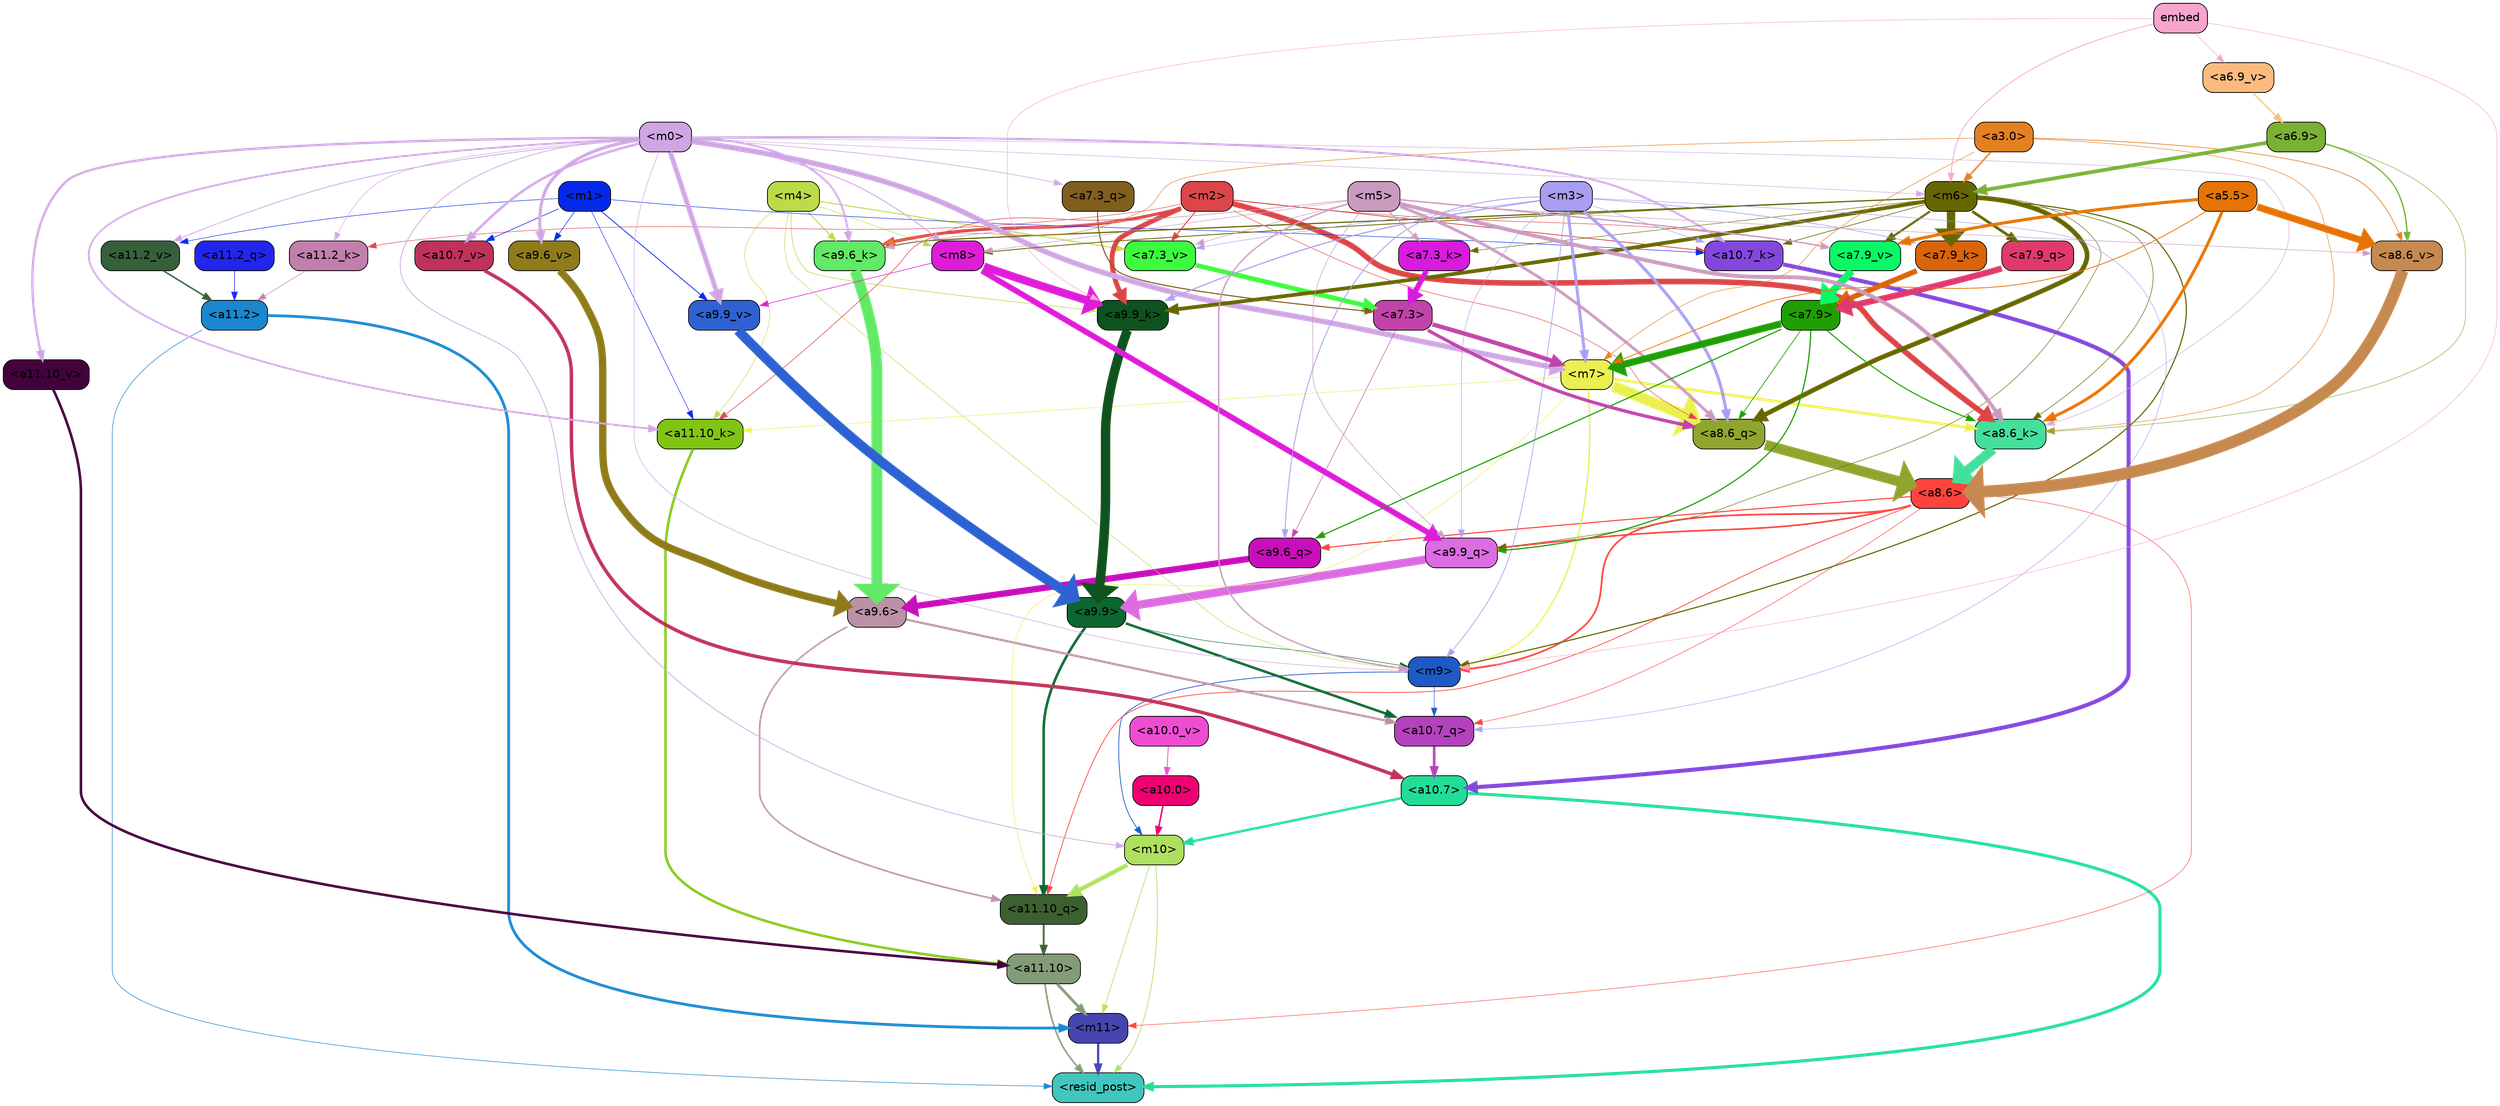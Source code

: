 strict digraph "" {
	graph [bgcolor=transparent,
		layout=dot,
		overlap=false,
		splines=true
	];
	"<m11>"	[color=black,
		fillcolor="#4644af",
		fontname=Helvetica,
		shape=box,
		style="filled, rounded"];
	"<resid_post>"	[color=black,
		fillcolor="#41c6bf",
		fontname=Helvetica,
		shape=box,
		style="filled, rounded"];
	"<m11>" -> "<resid_post>"	[color="#4644af",
		penwidth=2.702841281890869];
	"<a11.10>"	[color=black,
		fillcolor="#839c78",
		fontname=Helvetica,
		shape=box,
		style="filled, rounded"];
	"<a11.10>" -> "<m11>"	[color="#839c78",
		penwidth=3.3565988540649414];
	"<a11.10>" -> "<resid_post>"	[color="#839c78",
		penwidth=1.9347846508026123];
	"<a11.2>"	[color=black,
		fillcolor="#1a87cf",
		fontname=Helvetica,
		shape=box,
		style="filled, rounded"];
	"<a11.2>" -> "<m11>"	[color="#1a87cf",
		penwidth=3.357710838317871];
	"<a11.2>" -> "<resid_post>"	[color="#1a87cf",
		penwidth=0.6756799221038818];
	"<m10>"	[color=black,
		fillcolor="#aee060",
		fontname=Helvetica,
		shape=box,
		style="filled, rounded"];
	"<m10>" -> "<m11>"	[color="#aee060",
		penwidth=0.7995781898498535];
	"<m10>" -> "<resid_post>"	[color="#aee060",
		penwidth=0.84842848777771];
	"<a11.10_q>"	[color=black,
		fillcolor="#3d6030",
		fontname=Helvetica,
		shape=box,
		style="filled, rounded"];
	"<m10>" -> "<a11.10_q>"	[color="#aee060",
		penwidth=5.131217956542969];
	"<a10.7>"	[color=black,
		fillcolor="#22dd97",
		fontname=Helvetica,
		shape=box,
		style="filled, rounded"];
	"<a10.7>" -> "<resid_post>"	[color="#22dd97",
		penwidth=3.701959013938904];
	"<a10.7>" -> "<m10>"	[color="#22dd97",
		penwidth=2.9233598709106445];
	"<a8.6>"	[color=black,
		fillcolor="#ff433c",
		fontname=Helvetica,
		shape=box,
		style="filled, rounded"];
	"<a8.6>" -> "<m11>"	[color="#ff433c",
		penwidth=0.6];
	"<a8.6>" -> "<a11.10_q>"	[color="#ff433c",
		penwidth=0.8920164108276367];
	"<m9>"	[color=black,
		fillcolor="#1d5ac8",
		fontname=Helvetica,
		shape=box,
		style="filled, rounded"];
	"<a8.6>" -> "<m9>"	[color="#ff433c",
		penwidth=2.0895538330078125];
	"<a10.7_q>"	[color=black,
		fillcolor="#b342bc",
		fontname=Helvetica,
		shape=box,
		style="filled, rounded"];
	"<a8.6>" -> "<a10.7_q>"	[color="#ff433c",
		penwidth=0.6];
	"<a9.9_q>"	[color=black,
		fillcolor="#dc6ce2",
		fontname=Helvetica,
		shape=box,
		style="filled, rounded"];
	"<a8.6>" -> "<a9.9_q>"	[color="#ff433c",
		penwidth=1.9669651985168457];
	"<a9.6_q>"	[color=black,
		fillcolor="#c90ebc",
		fontname=Helvetica,
		shape=box,
		style="filled, rounded"];
	"<a8.6>" -> "<a9.6_q>"	[color="#ff433c",
		penwidth=1.2784099578857422];
	"<a11.10_q>" -> "<a11.10>"	[color="#3d6030",
		penwidth=2.230653762817383];
	"<a11.2_q>"	[color=black,
		fillcolor="#2225ec",
		fontname=Helvetica,
		shape=box,
		style="filled, rounded"];
	"<a11.2_q>" -> "<a11.2>"	[color="#2225ec",
		penwidth=0.7805061340332031];
	"<a11.10_k>"	[color=black,
		fillcolor="#80c515",
		fontname=Helvetica,
		shape=box,
		style="filled, rounded"];
	"<a11.10_k>" -> "<a11.10>"	[color="#80c515",
		penwidth=3.010073661804199];
	"<a11.2_k>"	[color=black,
		fillcolor="#c27fab",
		fontname=Helvetica,
		shape=box,
		style="filled, rounded"];
	"<a11.2_k>" -> "<a11.2>"	[color="#c27fab",
		penwidth=0.6];
	"<a11.10_v>"	[color=black,
		fillcolor="#43023c",
		fontname=Helvetica,
		shape=box,
		style="filled, rounded"];
	"<a11.10_v>" -> "<a11.10>"	[color="#43023c",
		penwidth=3.0961761474609375];
	"<a11.2_v>"	[color=black,
		fillcolor="#36603c",
		fontname=Helvetica,
		shape=box,
		style="filled, rounded"];
	"<a11.2_v>" -> "<a11.2>"	[color="#36603c",
		penwidth=1.7951231002807617];
	"<a9.9>"	[color=black,
		fillcolor="#0b672f",
		fontname=Helvetica,
		shape=box,
		style="filled, rounded"];
	"<a9.9>" -> "<a11.10_q>"	[color="#0b672f",
		penwidth=3.086172103881836];
	"<a9.9>" -> "<m9>"	[color="#0b672f",
		penwidth=0.6];
	"<a9.9>" -> "<a10.7_q>"	[color="#0b672f",
		penwidth=2.9829912185668945];
	"<a9.6>"	[color=black,
		fillcolor="#bb92a5",
		fontname=Helvetica,
		shape=box,
		style="filled, rounded"];
	"<a9.6>" -> "<a11.10_q>"	[color="#bb92a5",
		penwidth=1.9188203811645508];
	"<a9.6>" -> "<a10.7_q>"	[color="#bb92a5",
		penwidth=2.6223926544189453];
	"<m7>"	[color=black,
		fillcolor="#eaef52",
		fontname=Helvetica,
		shape=box,
		style="filled, rounded"];
	"<m7>" -> "<a11.10_q>"	[color="#eaef52",
		penwidth=0.6];
	"<m7>" -> "<a11.10_k>"	[color="#eaef52",
		penwidth=0.6];
	"<m7>" -> "<m9>"	[color="#eaef52",
		penwidth=1.602376937866211];
	"<a8.6_q>"	[color=black,
		fillcolor="#90a52e",
		fontname=Helvetica,
		shape=box,
		style="filled, rounded"];
	"<m7>" -> "<a8.6_q>"	[color="#eaef52",
		penwidth=13.241378784179688];
	"<a8.6_k>"	[color=black,
		fillcolor="#45df9c",
		fontname=Helvetica,
		shape=box,
		style="filled, rounded"];
	"<m7>" -> "<a8.6_k>"	[color="#eaef52",
		penwidth=3.1968326568603516];
	"<m4>"	[color=black,
		fillcolor="#bcdb49",
		fontname=Helvetica,
		shape=box,
		style="filled, rounded"];
	"<m4>" -> "<a11.10_k>"	[color="#bcdb49",
		penwidth=0.6];
	"<m4>" -> "<m9>"	[color="#bcdb49",
		penwidth=0.6];
	"<a9.9_k>"	[color=black,
		fillcolor="#0e521d",
		fontname=Helvetica,
		shape=box,
		style="filled, rounded"];
	"<m4>" -> "<a9.9_k>"	[color="#bcdb49",
		penwidth=0.7440586090087891];
	"<a9.6_k>"	[color=black,
		fillcolor="#62e965",
		fontname=Helvetica,
		shape=box,
		style="filled, rounded"];
	"<m4>" -> "<a9.6_k>"	[color="#bcdb49",
		penwidth=1.1381549835205078];
	"<m8>"	[color=black,
		fillcolor="#de1dd7",
		fontname=Helvetica,
		shape=box,
		style="filled, rounded"];
	"<m4>" -> "<m8>"	[color="#bcdb49",
		penwidth=0.6];
	"<a7.3_v>"	[color=black,
		fillcolor="#3cfc3d",
		fontname=Helvetica,
		shape=box,
		style="filled, rounded"];
	"<m4>" -> "<a7.3_v>"	[color="#bcdb49",
		penwidth=1.1412334442138672];
	"<m2>"	[color=black,
		fillcolor="#dc4648",
		fontname=Helvetica,
		shape=box,
		style="filled, rounded"];
	"<m2>" -> "<a11.10_k>"	[color="#dc4648",
		penwidth=0.7053709030151367];
	"<m2>" -> "<a11.2_k>"	[color="#dc4648",
		penwidth=0.6];
	"<a10.7_k>"	[color=black,
		fillcolor="#8447dd",
		fontname=Helvetica,
		shape=box,
		style="filled, rounded"];
	"<m2>" -> "<a10.7_k>"	[color="#dc4648",
		penwidth=0.9458351135253906];
	"<m2>" -> "<a9.9_k>"	[color="#dc4648",
		penwidth=5.899354457855225];
	"<m2>" -> "<a9.6_k>"	[color="#dc4648",
		penwidth=3.641721725463867];
	"<m2>" -> "<a8.6_q>"	[color="#dc4648",
		penwidth=0.6];
	"<m2>" -> "<a8.6_k>"	[color="#dc4648",
		penwidth=6.741854667663574];
	"<a7.9_v>"	[color=black,
		fillcolor="#09f966",
		fontname=Helvetica,
		shape=box,
		style="filled, rounded"];
	"<m2>" -> "<a7.9_v>"	[color="#dc4648",
		penwidth=0.6];
	"<m2>" -> "<a7.3_v>"	[color="#dc4648",
		penwidth=1.1759881973266602];
	"<m1>"	[color=black,
		fillcolor="#0428ea",
		fontname=Helvetica,
		shape=box,
		style="filled, rounded"];
	"<m1>" -> "<a11.10_k>"	[color="#0428ea",
		penwidth=0.6];
	"<m1>" -> "<a11.2_v>"	[color="#0428ea",
		penwidth=0.6];
	"<m1>" -> "<a10.7_k>"	[color="#0428ea",
		penwidth=0.6];
	"<a10.7_v>"	[color=black,
		fillcolor="#bf3259",
		fontname=Helvetica,
		shape=box,
		style="filled, rounded"];
	"<m1>" -> "<a10.7_v>"	[color="#0428ea",
		penwidth=0.7276821136474609];
	"<a9.9_v>"	[color=black,
		fillcolor="#2e62d2",
		fontname=Helvetica,
		shape=box,
		style="filled, rounded"];
	"<m1>" -> "<a9.9_v>"	[color="#0428ea",
		penwidth=0.9372577667236328];
	"<a9.6_v>"	[color=black,
		fillcolor="#8f7b19",
		fontname=Helvetica,
		shape=box,
		style="filled, rounded"];
	"<m1>" -> "<a9.6_v>"	[color="#0428ea",
		penwidth=0.6895580291748047];
	"<m0>"	[color=black,
		fillcolor="#cfa6e3",
		fontname=Helvetica,
		shape=box,
		style="filled, rounded"];
	"<m0>" -> "<m10>"	[color="#cfa6e3",
		penwidth=0.9029474258422852];
	"<m0>" -> "<a11.10_k>"	[color="#cfa6e3",
		penwidth=2.144052505493164];
	"<m0>" -> "<a11.2_k>"	[color="#cfa6e3",
		penwidth=0.6134786605834961];
	"<m0>" -> "<a11.10_v>"	[color="#cfa6e3",
		penwidth=2.813839912414551];
	"<m0>" -> "<a11.2_v>"	[color="#cfa6e3",
		penwidth=0.9900531768798828];
	"<m0>" -> "<m7>"	[color="#cfa6e3",
		penwidth=6.471525192260742];
	"<m0>" -> "<m9>"	[color="#cfa6e3",
		penwidth=0.6837482452392578];
	"<m0>" -> "<a10.7_k>"	[color="#cfa6e3",
		penwidth=2.4311294555664062];
	"<m0>" -> "<a10.7_v>"	[color="#cfa6e3",
		penwidth=3.061185836791992];
	"<m6>"	[color=black,
		fillcolor="#666700",
		fontname=Helvetica,
		shape=box,
		style="filled, rounded"];
	"<m0>" -> "<m6>"	[color="#cfa6e3",
		penwidth=0.6];
	"<m0>" -> "<a9.6_k>"	[color="#cfa6e3",
		penwidth=2.3033218383789062];
	"<m0>" -> "<a9.9_v>"	[color="#cfa6e3",
		penwidth=5.749459266662598];
	"<m0>" -> "<a9.6_v>"	[color="#cfa6e3",
		penwidth=3.8124656677246094];
	"<m0>" -> "<m8>"	[color="#cfa6e3",
		penwidth=1.1439266204833984];
	"<m0>" -> "<a8.6_k>"	[color="#cfa6e3",
		penwidth=0.6];
	"<a7.3_q>"	[color=black,
		fillcolor="#805e1d",
		fontname=Helvetica,
		shape=box,
		style="filled, rounded"];
	"<m0>" -> "<a7.3_q>"	[color="#cfa6e3",
		penwidth=0.7983880043029785];
	"<a10.0>"	[color=black,
		fillcolor="#ef0171",
		fontname=Helvetica,
		shape=box,
		style="filled, rounded"];
	"<a10.0>" -> "<m10>"	[color="#ef0171",
		penwidth=1.7953290939331055];
	"<m9>" -> "<m10>"	[color="#1d5ac8",
		penwidth=0.8976783752441406];
	"<m9>" -> "<a10.7_q>"	[color="#1d5ac8",
		penwidth=0.6];
	"<a10.7_q>" -> "<a10.7>"	[color="#b342bc",
		penwidth=3.1667375564575195];
	"<a10.7_k>" -> "<a10.7>"	[color="#8447dd",
		penwidth=4.86921501159668];
	"<a10.7_v>" -> "<a10.7>"	[color="#bf3259",
		penwidth=4.189113616943359];
	"<a10.0_v>"	[color=black,
		fillcolor="#ef4cd4",
		fontname=Helvetica,
		shape=box,
		style="filled, rounded"];
	"<a10.0_v>" -> "<a10.0>"	[color="#ef4cd4",
		penwidth=0.9297943115234375];
	"<m3>"	[color=black,
		fillcolor="#a99df0",
		fontname=Helvetica,
		shape=box,
		style="filled, rounded"];
	"<m3>" -> "<m7>"	[color="#a99df0",
		penwidth=3.516108512878418];
	"<m3>" -> "<m9>"	[color="#a99df0",
		penwidth=0.8340511322021484];
	"<m3>" -> "<a10.7_q>"	[color="#a99df0",
		penwidth=0.6];
	"<m3>" -> "<a10.7_k>"	[color="#a99df0",
		penwidth=0.6];
	"<m3>" -> "<a9.9_q>"	[color="#a99df0",
		penwidth=0.6];
	"<m3>" -> "<a9.6_q>"	[color="#a99df0",
		penwidth=1.023146629333496];
	"<m3>" -> "<a9.9_k>"	[color="#a99df0",
		penwidth=1.3686113357543945];
	"<m3>" -> "<a8.6_q>"	[color="#a99df0",
		penwidth=3.662356376647949];
	"<a7.9_k>"	[color=black,
		fillcolor="#da640a",
		fontname=Helvetica,
		shape=box,
		style="filled, rounded"];
	"<m3>" -> "<a7.9_k>"	[color="#a99df0",
		penwidth=0.7911663055419922];
	"<m3>" -> "<a7.3_v>"	[color="#a99df0",
		penwidth=0.6];
	"<m6>" -> "<m9>"	[color="#666700",
		penwidth=1.3627052307128906];
	"<m6>" -> "<a10.7_k>"	[color="#666700",
		penwidth=0.7860317230224609];
	"<m6>" -> "<a9.9_q>"	[color="#666700",
		penwidth=0.6];
	"<m6>" -> "<a9.9_k>"	[color="#666700",
		penwidth=4.531258583068848];
	"<m6>" -> "<a9.6_k>"	[color="#666700",
		penwidth=1.4181280136108398];
	"<m6>" -> "<m8>"	[color="#666700",
		penwidth=1.0155630111694336];
	"<m6>" -> "<a8.6_q>"	[color="#666700",
		penwidth=5.633528709411621];
	"<m6>" -> "<a8.6_k>"	[color="#666700",
		penwidth=0.6571521759033203];
	"<a7.9_q>"	[color=black,
		fillcolor="#e03a6d",
		fontname=Helvetica,
		shape=box,
		style="filled, rounded"];
	"<m6>" -> "<a7.9_q>"	[color="#666700",
		penwidth=3.375701427459717];
	"<m6>" -> "<a7.9_k>"	[color="#666700",
		penwidth=10.12545919418335];
	"<a7.3_k>"	[color=black,
		fillcolor="#d81bdd",
		fontname=Helvetica,
		shape=box,
		style="filled, rounded"];
	"<m6>" -> "<a7.3_k>"	[color="#666700",
		penwidth=0.6];
	"<m6>" -> "<a7.9_v>"	[color="#666700",
		penwidth=2.60457706451416];
	"<m5>"	[color=black,
		fillcolor="#c99abe",
		fontname=Helvetica,
		shape=box,
		style="filled, rounded"];
	"<m5>" -> "<m9>"	[color="#c99abe",
		penwidth=1.681243896484375];
	"<m5>" -> "<a9.9_q>"	[color="#c99abe",
		penwidth=0.6613569259643555];
	"<m5>" -> "<a9.6_k>"	[color="#c99abe",
		penwidth=0.758631706237793];
	"<m5>" -> "<m8>"	[color="#c99abe",
		penwidth=0.6134414672851562];
	"<m5>" -> "<a8.6_q>"	[color="#c99abe",
		penwidth=3.4897823333740234];
	"<m5>" -> "<a8.6_k>"	[color="#c99abe",
		penwidth=4.6982269287109375];
	"<a8.6_v>"	[color=black,
		fillcolor="#c6894f",
		fontname=Helvetica,
		shape=box,
		style="filled, rounded"];
	"<m5>" -> "<a8.6_v>"	[color="#c99abe",
		penwidth=0.6290683746337891];
	"<m5>" -> "<a7.3_k>"	[color="#c99abe",
		penwidth=1.2780604362487793];
	"<m5>" -> "<a7.9_v>"	[color="#c99abe",
		penwidth=1.6009464263916016];
	"<m5>" -> "<a7.3_v>"	[color="#c99abe",
		penwidth=0.6172752380371094];
	embed	[color=black,
		fillcolor="#f7a4ce",
		fontname=Helvetica,
		shape=box,
		style="filled, rounded"];
	embed -> "<m9>"	[color="#f7a4ce",
		penwidth=0.6];
	embed -> "<m6>"	[color="#f7a4ce",
		penwidth=0.9572563171386719];
	embed -> "<a9.9_k>"	[color="#f7a4ce",
		penwidth=0.6];
	"<a6.9_v>"	[color=black,
		fillcolor="#fcbb7e",
		fontname=Helvetica,
		shape=box,
		style="filled, rounded"];
	embed -> "<a6.9_v>"	[color="#f7a4ce",
		penwidth=0.6];
	"<a9.9_q>" -> "<a9.9>"	[color="#dc6ce2",
		penwidth=9.939762115478516];
	"<a9.6_q>" -> "<a9.6>"	[color="#c90ebc",
		penwidth=7.661715507507324];
	"<a9.9_k>" -> "<a9.9>"	[color="#0e521d",
		penwidth=11.399191856384277];
	"<a9.6_k>" -> "<a9.6>"	[color="#62e965",
		penwidth=13.081165313720703];
	"<a9.9_v>" -> "<a9.9>"	[color="#2e62d2",
		penwidth=11.790493965148926];
	"<a9.6_v>" -> "<a9.6>"	[color="#8f7b19",
		penwidth=8.907938003540039];
	"<m8>" -> "<a9.9_q>"	[color="#de1dd7",
		penwidth=6.900845050811768];
	"<m8>" -> "<a9.9_k>"	[color="#de1dd7",
		penwidth=9.720273971557617];
	"<m8>" -> "<a9.9_v>"	[color="#de1dd7",
		penwidth=0.7325820922851562];
	"<a7.9>"	[color=black,
		fillcolor="#209f05",
		fontname=Helvetica,
		shape=box,
		style="filled, rounded"];
	"<a7.9>" -> "<m7>"	[color="#209f05",
		penwidth=8.380303382873535];
	"<a7.9>" -> "<a9.9_q>"	[color="#209f05",
		penwidth=1.4397644996643066];
	"<a7.9>" -> "<a9.6_q>"	[color="#209f05",
		penwidth=1.3931035995483398];
	"<a7.9>" -> "<a8.6_q>"	[color="#209f05",
		penwidth=0.8684206008911133];
	"<a7.9>" -> "<a8.6_k>"	[color="#209f05",
		penwidth=1.3346061706542969];
	"<a7.3>"	[color=black,
		fillcolor="#c143aa",
		fontname=Helvetica,
		shape=box,
		style="filled, rounded"];
	"<a7.3>" -> "<m7>"	[color="#c143aa",
		penwidth=5.218400001525879];
	"<a7.3>" -> "<a9.6_q>"	[color="#c143aa",
		penwidth=0.6];
	"<a7.3>" -> "<a8.6_q>"	[color="#c143aa",
		penwidth=3.9724788665771484];
	"<a3.0>"	[color=black,
		fillcolor="#e38022",
		fontname=Helvetica,
		shape=box,
		style="filled, rounded"];
	"<a3.0>" -> "<m7>"	[color="#e38022",
		penwidth=0.6];
	"<a3.0>" -> "<m6>"	[color="#e38022",
		penwidth=1.9339107275009155];
	"<a3.0>" -> "<a9.6_k>"	[color="#e38022",
		penwidth=0.6];
	"<a3.0>" -> "<a8.6_k>"	[color="#e38022",
		penwidth=0.6];
	"<a3.0>" -> "<a8.6_v>"	[color="#e38022",
		penwidth=0.8148288726806641];
	"<a8.6_q>" -> "<a8.6>"	[color="#90a52e",
		penwidth=12.358373165130615];
	"<a8.6_k>" -> "<a8.6>"	[color="#45df9c",
		penwidth=11.655789375305176];
	"<a8.6_v>" -> "<a8.6>"	[color="#c6894f",
		penwidth=14.296124935150146];
	"<a6.9>"	[color=black,
		fillcolor="#79b134",
		fontname=Helvetica,
		shape=box,
		style="filled, rounded"];
	"<a6.9>" -> "<m6>"	[color="#79b134",
		penwidth=4.455123424530029];
	"<a6.9>" -> "<a8.6_k>"	[color="#79b134",
		penwidth=0.6];
	"<a6.9>" -> "<a8.6_v>"	[color="#79b134",
		penwidth=1.563425064086914];
	"<a5.5>"	[color=black,
		fillcolor="#e67305",
		fontname=Helvetica,
		shape=box,
		style="filled, rounded"];
	"<a5.5>" -> "<m7>"	[color="#e67305",
		penwidth=0.94769287109375];
	"<a5.5>" -> "<a8.6_k>"	[color="#e67305",
		penwidth=3.608060836791992];
	"<a5.5>" -> "<a8.6_v>"	[color="#e67305",
		penwidth=8.398509979248047];
	"<a5.5>" -> "<a7.9_v>"	[color="#e67305",
		penwidth=3.7341604232788086];
	"<a7.9_q>" -> "<a7.9>"	[color="#e03a6d",
		penwidth=7.43217658996582];
	"<a7.3_q>" -> "<a7.3>"	[color="#805e1d",
		penwidth=1.2839345932006836];
	"<a7.9_k>" -> "<a7.9>"	[color="#da640a",
		penwidth=6.416324615478516];
	"<a7.3_k>" -> "<a7.3>"	[color="#d81bdd",
		penwidth=6.420154571533203];
	"<a7.9_v>" -> "<a7.9>"	[color="#09f966",
		penwidth=9.050997257232666];
	"<a7.3_v>" -> "<a7.3>"	[color="#3cfc3d",
		penwidth=5.585755348205566];
	"<a6.9_v>" -> "<a6.9>"	[color="#fcbb7e",
		penwidth=1.9160195589065552];
}
